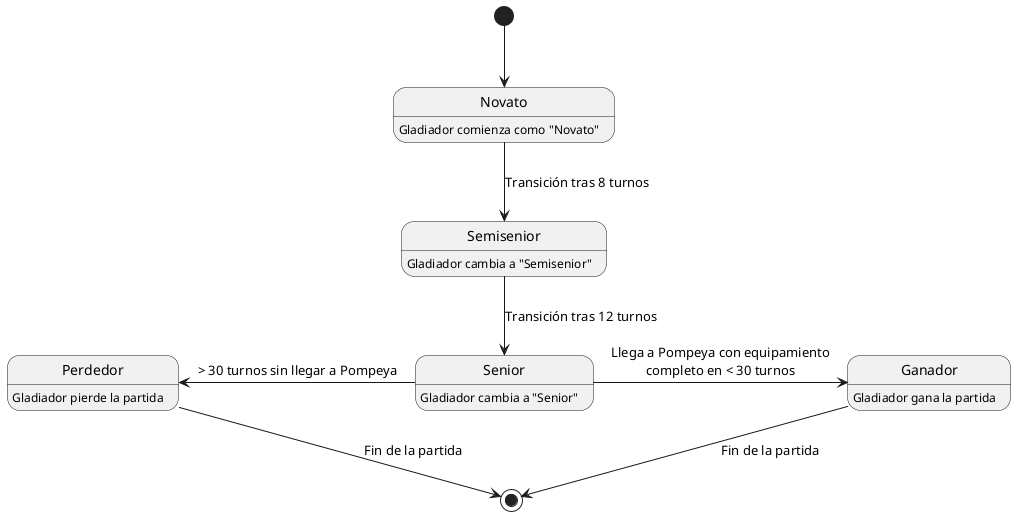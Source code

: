 @startuml

[*] --> Novato
Novato : Gladiador comienza como "Novato"

Novato -down-> Semisenior : Transición tras 8 turnos
Semisenior : Gladiador cambia a "Semisenior"

Semisenior -down-> Senior : Transición tras 12 turnos
Senior : Gladiador cambia a "Senior"

Senior -right-> Ganador : Llega a Pompeya con equipamiento\ncompleto en < 30 turnos
Ganador : Gladiador gana la partida

Senior -left-> Perdedor : > 30 turnos sin llegar a Pompeya
Perdedor : Gladiador pierde la partida

Ganador -down-> [*] : Fin de la partida
Perdedor -down-> [*] : Fin de la partida

@enduml
